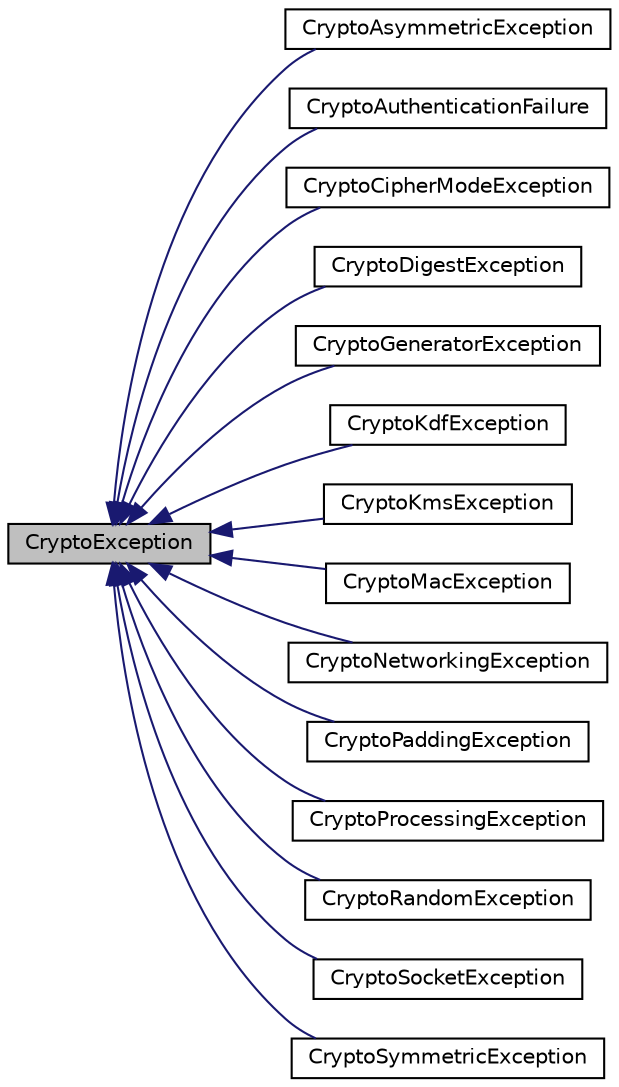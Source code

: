 digraph "CryptoException"
{
 // LATEX_PDF_SIZE
  edge [fontname="Helvetica",fontsize="10",labelfontname="Helvetica",labelfontsize="10"];
  node [fontname="Helvetica",fontsize="10",shape=record];
  rankdir="LR";
  Node1 [label="CryptoException",height=0.2,width=0.4,color="black", fillcolor="grey75", style="filled", fontcolor="black",tooltip="Base cryptographic exception container."];
  Node1 -> Node2 [dir="back",color="midnightblue",fontsize="10",style="solid",fontname="Helvetica"];
  Node2 [label="CryptoAsymmetricException",height=0.2,width=0.4,color="black", fillcolor="white", style="filled",URL="$class_crypto_asymmetric_exception.html",tooltip="Asymmetric cipher and signature scheme exception container"];
  Node1 -> Node3 [dir="back",color="midnightblue",fontsize="10",style="solid",fontname="Helvetica"];
  Node3 [label="CryptoAuthenticationFailure",height=0.2,width=0.4,color="black", fillcolor="white", style="filled",URL="$class_crypto_authentication_failure.html",tooltip="Asymmetric cipher/signature, and AEAD mode authentication failure exception container"];
  Node1 -> Node4 [dir="back",color="midnightblue",fontsize="10",style="solid",fontname="Helvetica"];
  Node4 [label="CryptoCipherModeException",height=0.2,width=0.4,color="black", fillcolor="white", style="filled",URL="$class_crypto_cipher_mode_exception.html",tooltip="Symmetric cipher-mode operations exception"];
  Node1 -> Node5 [dir="back",color="midnightblue",fontsize="10",style="solid",fontname="Helvetica"];
  Node5 [label="CryptoDigestException",height=0.2,width=0.4,color="black", fillcolor="white", style="filled",URL="$class_crypto_digest_exception.html",tooltip="Cryptographic digest exception"];
  Node1 -> Node6 [dir="back",color="midnightblue",fontsize="10",style="solid",fontname="Helvetica"];
  Node6 [label="CryptoGeneratorException",height=0.2,width=0.4,color="black", fillcolor="white", style="filled",URL="$class_crypto_generator_exception.html",tooltip="Cryptographic pseudo-random generator exception"];
  Node1 -> Node7 [dir="back",color="midnightblue",fontsize="10",style="solid",fontname="Helvetica"];
  Node7 [label="CryptoKdfException",height=0.2,width=0.4,color="black", fillcolor="white", style="filled",URL="$class_crypto_kdf_exception.html",tooltip="Key derivation function exception"];
  Node1 -> Node8 [dir="back",color="midnightblue",fontsize="10",style="solid",fontname="Helvetica"];
  Node8 [label="CryptoKmsException",height=0.2,width=0.4,color="black", fillcolor="white", style="filled",URL="$class_crypto_kms_exception.html",tooltip="Key management system exception"];
  Node1 -> Node9 [dir="back",color="midnightblue",fontsize="10",style="solid",fontname="Helvetica"];
  Node9 [label="CryptoMacException",height=0.2,width=0.4,color="black", fillcolor="white", style="filled",URL="$class_crypto_mac_exception.html",tooltip="Message authentication code generator exception"];
  Node1 -> Node10 [dir="back",color="midnightblue",fontsize="10",style="solid",fontname="Helvetica"];
  Node10 [label="CryptoNetworkingException",height=0.2,width=0.4,color="black", fillcolor="white", style="filled",URL="$class_crypto_networking_exception.html",tooltip="Network operations exception"];
  Node1 -> Node11 [dir="back",color="midnightblue",fontsize="10",style="solid",fontname="Helvetica"];
  Node11 [label="CryptoPaddingException",height=0.2,width=0.4,color="black", fillcolor="white", style="filled",URL="$class_crypto_padding_exception.html",tooltip="Symmetric block cipher padding exception"];
  Node1 -> Node12 [dir="back",color="midnightblue",fontsize="10",style="solid",fontname="Helvetica"];
  Node12 [label="CryptoProcessingException",height=0.2,width=0.4,color="black", fillcolor="white", style="filled",URL="$class_crypto_processing_exception.html",tooltip="Cryptographic data processing exception"];
  Node1 -> Node13 [dir="back",color="midnightblue",fontsize="10",style="solid",fontname="Helvetica"];
  Node13 [label="CryptoRandomException",height=0.2,width=0.4,color="black", fillcolor="white", style="filled",URL="$class_crypto_random_exception.html",tooltip="Cryptographic pseudo-random number generator exception"];
  Node1 -> Node14 [dir="back",color="midnightblue",fontsize="10",style="solid",fontname="Helvetica"];
  Node14 [label="CryptoSocketException",height=0.2,width=0.4,color="black", fillcolor="white", style="filled",URL="$class_crypto_socket_exception.html",tooltip="The network sockets exception container"];
  Node1 -> Node15 [dir="back",color="midnightblue",fontsize="10",style="solid",fontname="Helvetica"];
  Node15 [label="CryptoSymmetricException",height=0.2,width=0.4,color="black", fillcolor="white", style="filled",URL="$class_crypto_symmetric_exception.html",tooltip="Symmetric cipher operationas exception"];
}
